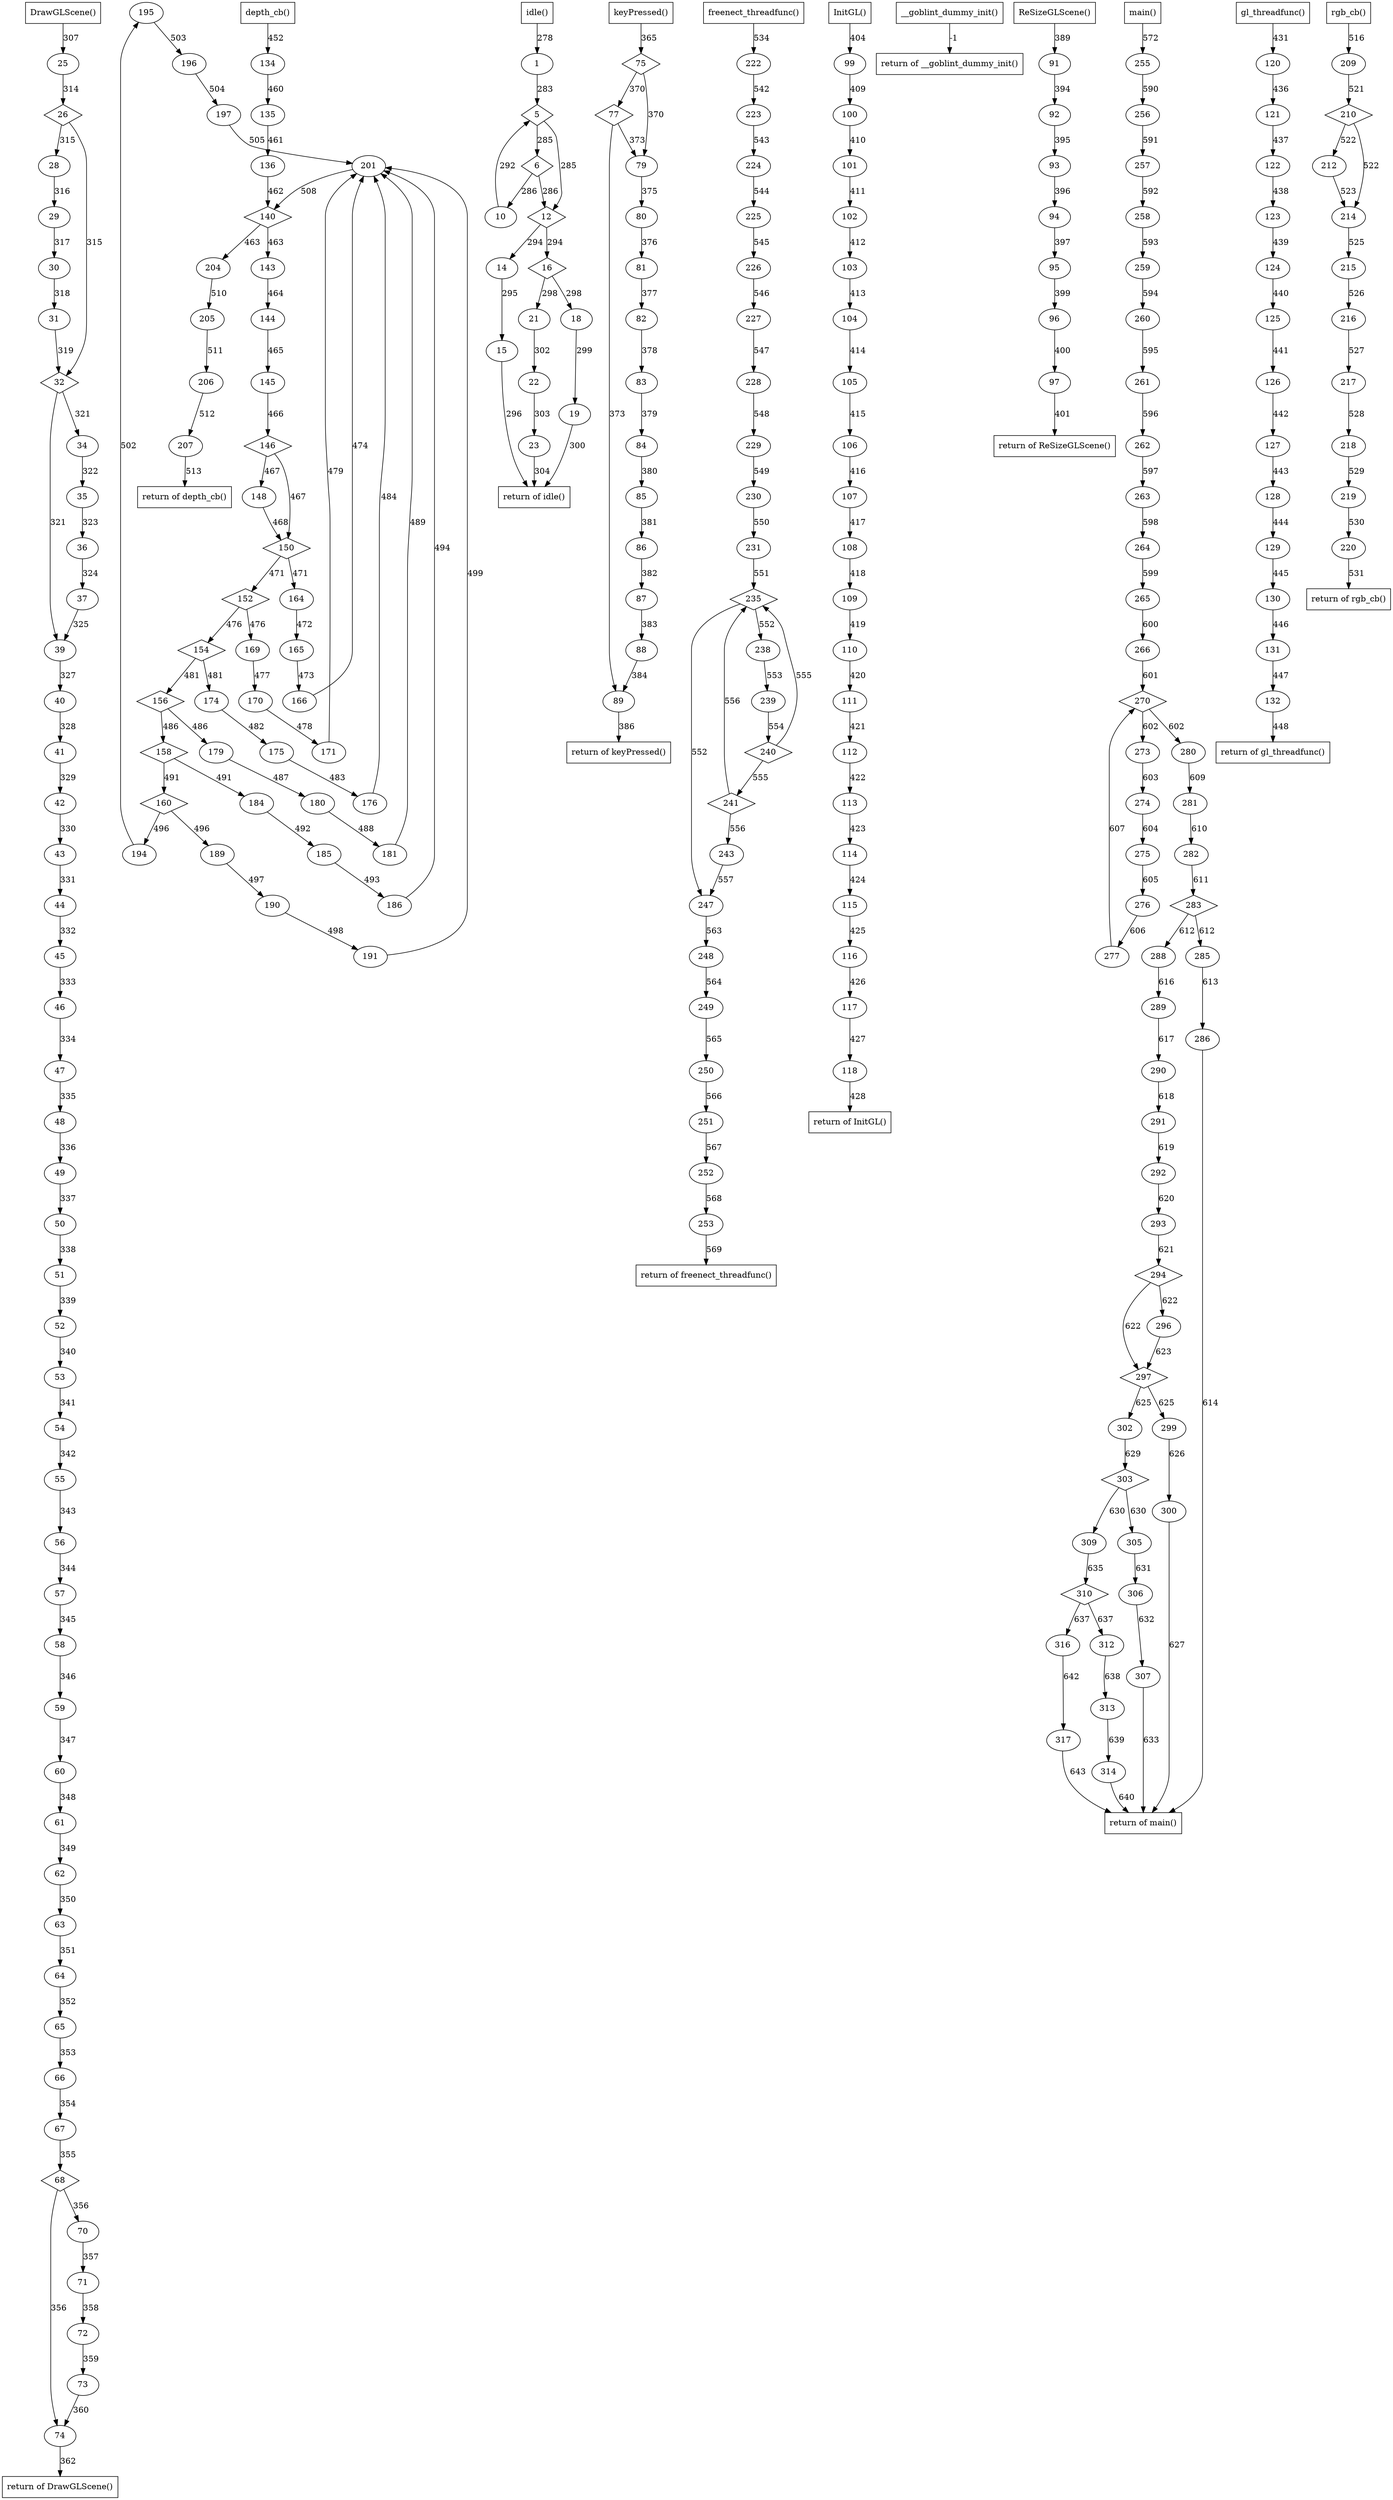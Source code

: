 digraph cfg {
	node [];
	25 -> 26 [label = "314"] ;
	195 -> 196 [label = "503"] ;
	22 -> 23 [label = "303"] ;
	84 -> 85 [label = "380"] ;
	250 -> 251 [label = "566"] ;
	100 -> 101 [label = "410"] ;
	28 -> 29 [label = "316"] ;
	fun3 -> ret3 [label = "-1"] ;
	160 -> 194 [label = "496"] ;
	102 -> 103 [label = "412"] ;
	95 -> 96 [label = "399"] ;
	264 -> 265 [label = "599"] ;
	fun679 -> 75 [label = "365"] ;
	312 -> 313 [label = "638"] ;
	170 -> 171 [label = "478"] ;
	39 -> 40 [label = "327"] ;
	281 -> 282 [label = "610"] ;
	302 -> 303 [label = "629"] ;
	12 -> 14 [label = "294"] ;
	36 -> 37 [label = "324"] ;
	140 -> 204 [label = "463"] ;
	47 -> 48 [label = "335"] ;
	317 -> ret725 [label = "643"] ;
	314 -> ret725 [label = "640"] ;
	307 -> ret725 [label = "633"] ;
	300 -> ret725 [label = "627"] ;
	286 -> ret725 [label = "614"] ;
	71 -> 72 [label = "358"] ;
	30 -> 31 [label = "318"] ;
	235 -> 238 [label = "552"] ;
	128 -> 129 [label = "444"] ;
	40 -> 41 [label = "328"] ;
	247 -> 248 [label = "563"] ;
	fun696 -> 120 [label = "431"] ;
	293 -> 294 [label = "621"] ;
	249 -> 250 [label = "565"] ;
	260 -> 261 [label = "595"] ;
	65 -> 66 [label = "353"] ;
	273 -> 274 [label = "603"] ;
	209 -> 210 [label = "521"] ;
	105 -> 106 [label = "415"] ;
	82 -> 83 [label = "378"] ;
	197 -> 201 [label = "505"] ;
	191 -> 201 [label = "499"] ;
	186 -> 201 [label = "494"] ;
	181 -> 201 [label = "489"] ;
	176 -> 201 [label = "484"] ;
	171 -> 201 [label = "479"] ;
	166 -> 201 [label = "474"] ;
	74 -> ret674 [label = "362"] ;
	54 -> 55 [label = "342"] ;
	53 -> 54 [label = "341"] ;
	106 -> 107 [label = "416"] ;
	158 -> 160 [label = "491"] ;
	205 -> 206 [label = "511"] ;
	16 -> 18 [label = "298"] ;
	123 -> 124 [label = "439"] ;
	290 -> 291 [label = "618"] ;
	201 -> 140 [label = "508"] ;
	156 -> 158 [label = "486"] ;
	136 -> 140 [label = "462"] ;
	115 -> 116 [label = "425"] ;
	61 -> 62 [label = "349"] ;
	206 -> 207 [label = "512"] ;
	174 -> 175 [label = "482"] ;
	134 -> 135 [label = "460"] ;
	120 -> 121 [label = "436"] ;
	216 -> 217 [label = "527"] ;
	292 -> 293 [label = "620"] ;
	118 -> ret691 [label = "428"] ;
	226 -> 227 [label = "546"] ;
	50 -> 51 [label = "338"] ;
	196 -> 197 [label = "504"] ;
	131 -> 132 [label = "447"] ;
	88 -> 89 [label = "384"] ;
	77 -> 89 [label = "373"] ;
	228 -> 229 [label = "548"] ;
	97 -> ret686 [label = "401"] ;
	112 -> 113 [label = "422"] ;
	79 -> 80 [label = "375"] ;
	210 -> 212 [label = "522"] ;
	156 -> 179 [label = "486"] ;
	289 -> 290 [label = "617"] ;
	72 -> 73 [label = "359"] ;
	294 -> 296 [label = "622"] ;
	241 -> 243 [label = "556"] ;
	194 -> 195 [label = "502"] ;
	175 -> 176 [label = "483"] ;
	154 -> 156 [label = "481"] ;
	261 -> 262 [label = "596"] ;
	256 -> 257 [label = "591"] ;
	132 -> ret696 [label = "448"] ;
	66 -> 67 [label = "354"] ;
	117 -> 118 [label = "427"] ;
	46 -> 47 [label = "334"] ;
	55 -> 56 [label = "343"] ;
	73 -> 74 [label = "360"] ;
	68 -> 74 [label = "356"] ;
	41 -> 42 [label = "329"] ;
	299 -> 300 [label = "626"] ;
	fun725 -> 255 [label = "572"] ;
	21 -> 22 [label = "302"] ;
	99 -> 100 [label = "409"] ;
	37 -> 39 [label = "325"] ;
	32 -> 39 [label = "321"] ;
	fun674 -> 25 [label = "307"] ;
	16 -> 21 [label = "298"] ;
	144 -> 145 [label = "465"] ;
	121 -> 122 [label = "437"] ;
	fun691 -> 99 [label = "404"] ;
	77 -> 79 [label = "373"] ;
	75 -> 79 [label = "370"] ;
	218 -> 219 [label = "529"] ;
	214 -> 215 [label = "525"] ;
	152 -> 154 [label = "476"] ;
	148 -> 150 [label = "468"] ;
	146 -> 150 [label = "467"] ;
	114 -> 115 [label = "424"] ;
	297 -> 302 [label = "625"] ;
	243 -> 247 [label = "557"] ;
	235 -> 247 [label = "552"] ;
	70 -> 71 [label = "357"] ;
	14 -> 15 [label = "295"] ;
	240 -> 241 [label = "555"] ;
	150 -> 164 [label = "471"] ;
	113 -> 114 [label = "423"] ;
	fun672 -> 1 [label = "278"] ;
	255 -> 256 [label = "590"] ;
	251 -> 252 [label = "567"] ;
	223 -> 224 [label = "543"] ;
	122 -> 123 [label = "438"] ;
	124 -> 125 [label = "440"] ;
	101 -> 102 [label = "411"] ;
	43 -> 44 [label = "331"] ;
	303 -> 309 [label = "630"] ;
	282 -> 283 [label = "611"] ;
	129 -> 130 [label = "445"] ;
	64 -> 65 [label = "352"] ;
	29 -> 30 [label = "317"] ;
	57 -> 58 [label = "345"] ;
	259 -> 260 [label = "594"] ;
	135 -> 136 [label = "461"] ;
	224 -> 225 [label = "544"] ;
	160 -> 189 [label = "496"] ;
	60 -> 61 [label = "348"] ;
	109 -> 110 [label = "419"] ;
	143 -> 144 [label = "464"] ;
	158 -> 184 [label = "491"] ;
	230 -> 231 [label = "550"] ;
	92 -> 93 [label = "395"] ;
	296 -> 297 [label = "623"] ;
	294 -> 297 [label = "622"] ;
	48 -> 49 [label = "336"] ;
	184 -> 185 [label = "492"] ;
	26 -> 28 [label = "315"] ;
	253 -> ret718 [label = "569"] ;
	288 -> 289 [label = "616"] ;
	86 -> 87 [label = "382"] ;
	169 -> 170 [label = "477"] ;
	309 -> 310 [label = "635"] ;
	280 -> 281 [label = "609"] ;
	96 -> 97 [label = "400"] ;
	283 -> 288 [label = "612"] ;
	265 -> 266 [label = "600"] ;
	306 -> 307 [label = "632"] ;
	285 -> 286 [label = "613"] ;
	305 -> 306 [label = "631"] ;
	fun718 -> 222 [label = "534"] ;
	189 -> 190 [label = "497"] ;
	59 -> 60 [label = "347"] ;
	49 -> 50 [label = "337"] ;
	45 -> 46 [label = "333"] ;
	62 -> 63 [label = "350"] ;
	18 -> 19 [label = "299"] ;
	154 -> 174 [label = "481"] ;
	127 -> 128 [label = "443"] ;
	75 -> 77 [label = "370"] ;
	270 -> 273 [label = "602"] ;
	140 -> 143 [label = "463"] ;
	fun711 -> 209 [label = "516"] ;
	263 -> 264 [label = "598"] ;
	108 -> 109 [label = "418"] ;
	10 -> 5 [label = "292"] ;
	1 -> 5 [label = "283"] ;
	277 -> 270 [label = "607"] ;
	275 -> 276 [label = "605"] ;
	266 -> 270 [label = "601"] ;
	93 -> 94 [label = "396"] ;
	103 -> 104 [label = "413"] ;
	130 -> 131 [label = "446"] ;
	316 -> 317 [label = "642"] ;
	63 -> 64 [label = "351"] ;
	44 -> 45 [label = "332"] ;
	80 -> 81 [label = "376"] ;
	89 -> ret679 [label = "386"] ;
	185 -> 186 [label = "493"] ;
	215 -> 216 [label = "526"] ;
	152 -> 169 [label = "476"] ;
	51 -> 52 [label = "339"] ;
	313 -> 314 [label = "639"] ;
	257 -> 258 [label = "592"] ;
	227 -> 228 [label = "547"] ;
	248 -> 249 [label = "564"] ;
	110 -> 111 [label = "420"] ;
	310 -> 312 [label = "637"] ;
	220 -> ret711 [label = "531"] ;
	225 -> 226 [label = "545"] ;
	52 -> 53 [label = "340"] ;
	283 -> 285 [label = "612"] ;
	270 -> 280 [label = "602"] ;
	68 -> 70 [label = "356"] ;
	6 -> 12 [label = "286"] ;
	5 -> 12 [label = "285"] ;
	303 -> 305 [label = "630"] ;
	164 -> 165 [label = "472"] ;
	fun700 -> 134 [label = "452"] ;
	91 -> 92 [label = "394"] ;
	258 -> 259 [label = "593"] ;
	190 -> 191 [label = "498"] ;
	23 -> ret672 [label = "304"] ;
	19 -> ret672 [label = "300"] ;
	15 -> ret672 [label = "296"] ;
	276 -> 277 [label = "606"] ;
	104 -> 105 [label = "414"] ;
	310 -> 316 [label = "637"] ;
	219 -> 220 [label = "530"] ;
	217 -> 218 [label = "528"] ;
	107 -> 108 [label = "417"] ;
	241 -> 235 [label = "556"] ;
	240 -> 235 [label = "555"] ;
	231 -> 235 [label = "551"] ;
	67 -> 68 [label = "355"] ;
	58 -> 59 [label = "346"] ;
	111 -> 112 [label = "421"] ;
	297 -> 299 [label = "625"] ;
	146 -> 148 [label = "467"] ;
	34 -> 35 [label = "322"] ;
	32 -> 34 [label = "321"] ;
	126 -> 127 [label = "442"] ;
	fun686 -> 91 [label = "389"] ;
	239 -> 240 [label = "554"] ;
	12 -> 16 [label = "294"] ;
	291 -> 292 [label = "619"] ;
	6 -> 10 [label = "286"] ;
	222 -> 223 [label = "542"] ;
	83 -> 84 [label = "379"] ;
	125 -> 126 [label = "441"] ;
	145 -> 146 [label = "466"] ;
	56 -> 57 [label = "344"] ;
	42 -> 43 [label = "330"] ;
	85 -> 86 [label = "381"] ;
	262 -> 263 [label = "597"] ;
	204 -> 205 [label = "510"] ;
	165 -> 166 [label = "473"] ;
	150 -> 152 [label = "471"] ;
	116 -> 117 [label = "426"] ;
	31 -> 32 [label = "319"] ;
	26 -> 32 [label = "315"] ;
	274 -> 275 [label = "604"] ;
	212 -> 214 [label = "523"] ;
	210 -> 214 [label = "522"] ;
	87 -> 88 [label = "383"] ;
	252 -> 253 [label = "568"] ;
	179 -> 180 [label = "487"] ;
	35 -> 36 [label = "323"] ;
	207 -> ret700 [label = "513"] ;
	180 -> 181 [label = "488"] ;
	238 -> 239 [label = "553"] ;
	81 -> 82 [label = "377"] ;
	94 -> 95 [label = "397"] ;
	229 -> 230 [label = "549"] ;
	5 -> 6 [label = "285"] ;
	185 [];
	28 [];
	26 [shape=diamond];
	ret718 [label="return of freenect_threadfunc()",shape=box];
	289 [];
	196 [];
	87 [];
	23 [];
	170 [];
	85 [];
	310 [shape=diamond];
	97 [];
	281 [];
	266 [];
	288 [];
	251 [];
	ret3 [label="return of __goblint_dummy_init()",shape=box];
	29 [];
	101 [];
	286 [];
	307 [];
	103 [];
	194 [];
	fun691 [label="InitGL()",shape=box];
	96 [];
	222 [];
	306 [];
	190 [];
	60 [];
	50 [];
	46 [];
	75 [shape=diamond];
	265 [];
	19 [];
	63 [];
	40 [];
	171 [];
	313 [];
	77 [shape=diamond];
	174 [];
	128 [];
	282 [];
	14 [];
	303 [shape=diamond];
	37 [];
	143 [];
	273 [];
	48 [];
	204 [];
	209 [];
	72 [];
	ret725 [label="return of main()",shape=box];
	31 [];
	5 [shape=diamond];
	109 [];
	41 [];
	129 [];
	238 [];
	264 [];
	94 [];
	276 [];
	270 [shape=diamond];
	120 [];
	248 [];
	294 [shape=diamond];
	250 [];
	261 [];
	104 [];
	66 [];
	131 [];
	83 [];
	106 [];
	210 [shape=diamond];
	274 [];
	ret674 [label="return of DrawGLScene()",shape=box];
	201 [];
	317 [];
	64 [];
	55 [];
	fun711 [label="rgb_cb()",shape=box];
	45 [];
	54 [];
	81 [];
	ret679 [label="return of keyPressed()",shape=box];
	107 [];
	186 [];
	160 [shape=diamond];
	206 [];
	216 [];
	18 [];
	52 [];
	169 [];
	124 [];
	62 [];
	116 [];
	291 [];
	158 [shape=diamond];
	314 [];
	140 [shape=diamond];
	258 [];
	228 [];
	249 [];
	111 [];
	175 [];
	207 [];
	121 [];
	135 [];
	217 [];
	312 [];
	293 [];
	ret691 [label="return of InitGL()",shape=box];
	ret711 [label="return of rgb_cb()",shape=box];
	227 [];
	51 [];
	226 [];
	53 [];
	197 [];
	285 [];
	280 [];
	fun672 [label="idle()",shape=box];
	70 [];
	132 [];
	12 [shape=diamond];
	89 [];
	305 [];
	229 [];
	165 [];
	ret686 [label="return of ReSizeGLScene()",shape=box];
	134 [];
	fun700 [label="depth_cb()",shape=box];
	92 [];
	80 [];
	113 [];
	ret672 [label="return of idle()",shape=box];
	259 [];
	212 [];
	191 [];
	277 [];
	179 [];
	73 [];
	290 [];
	105 [];
	243 [];
	296 [];
	156 [shape=diamond];
	176 [];
	195 [];
	220 [];
	316 [];
	fun674 [label="DrawGLScene()",shape=box];
	fun679 [label="keyPressed()",shape=box];
	257 [];
	262 [];
	ret696 [label="return of gl_threadfunc()",shape=box];
	108 [];
	218 [];
	67 [];
	118 [];
	47 [];
	56 [];
	fun725 [label="main()",shape=box];
	59 [];
	42 [];
	68 [shape=diamond];
	74 [];
	235 [shape=diamond];
	fun686 [label="ReSizeGLScene()",shape=box];
	112 [];
	300 [];
	299 [];
	255 [];
	22 [];
	35 [];
	148 [];
	100 [];
	34 [];
	39 [];
	21 [];
	25 [];
	145 [];
	91 [];
	127 [];
	122 [];
	99 [];
	79 [];
	240 [shape=diamond];
	16 [shape=diamond];
	219 [];
	292 [];
	150 [shape=diamond];
	215 [];
	154 [shape=diamond];
	115 [];
	10 [];
	15 [];
	247 [];
	71 [];
	302 [];
	223 [];
	164 [];
	114 [];
	241 [shape=diamond];
	fun3 [label="__goblint_dummy_init()",shape=box];
	84 [];
	126 [];
	57 [];
	43 [];
	146 [shape=diamond];
	1 [];
	256 [];
	86 [];
	252 [];
	263 [];
	224 [];
	123 [];
	125 [];
	152 [shape=diamond];
	205 [];
	166 [];
	102 [];
	44 [];
	117 [];
	32 [shape=diamond];
	275 [];
	214 [];
	88 [];
	130 [];
	283 [shape=diamond];
	309 [];
	65 [];
	30 [];
	253 [];
	58 [];
	fun696 [label="gl_threadfunc()",shape=box];
	180 [];
	260 [];
	36 [];
	136 [];
	189 [];
	225 [];
	61 [];
	ret700 [label="return of depth_cb()",shape=box];
	110 [];
	144 [];
	181 [];
	239 [];
	fun718 [label="freenect_threadfunc()",shape=box];
	184 [];
	93 [];
	231 [];
	82 [];
	297 [shape=diamond];
	95 [];
	230 [];
	49 [];
	6 [shape=diamond];
}
